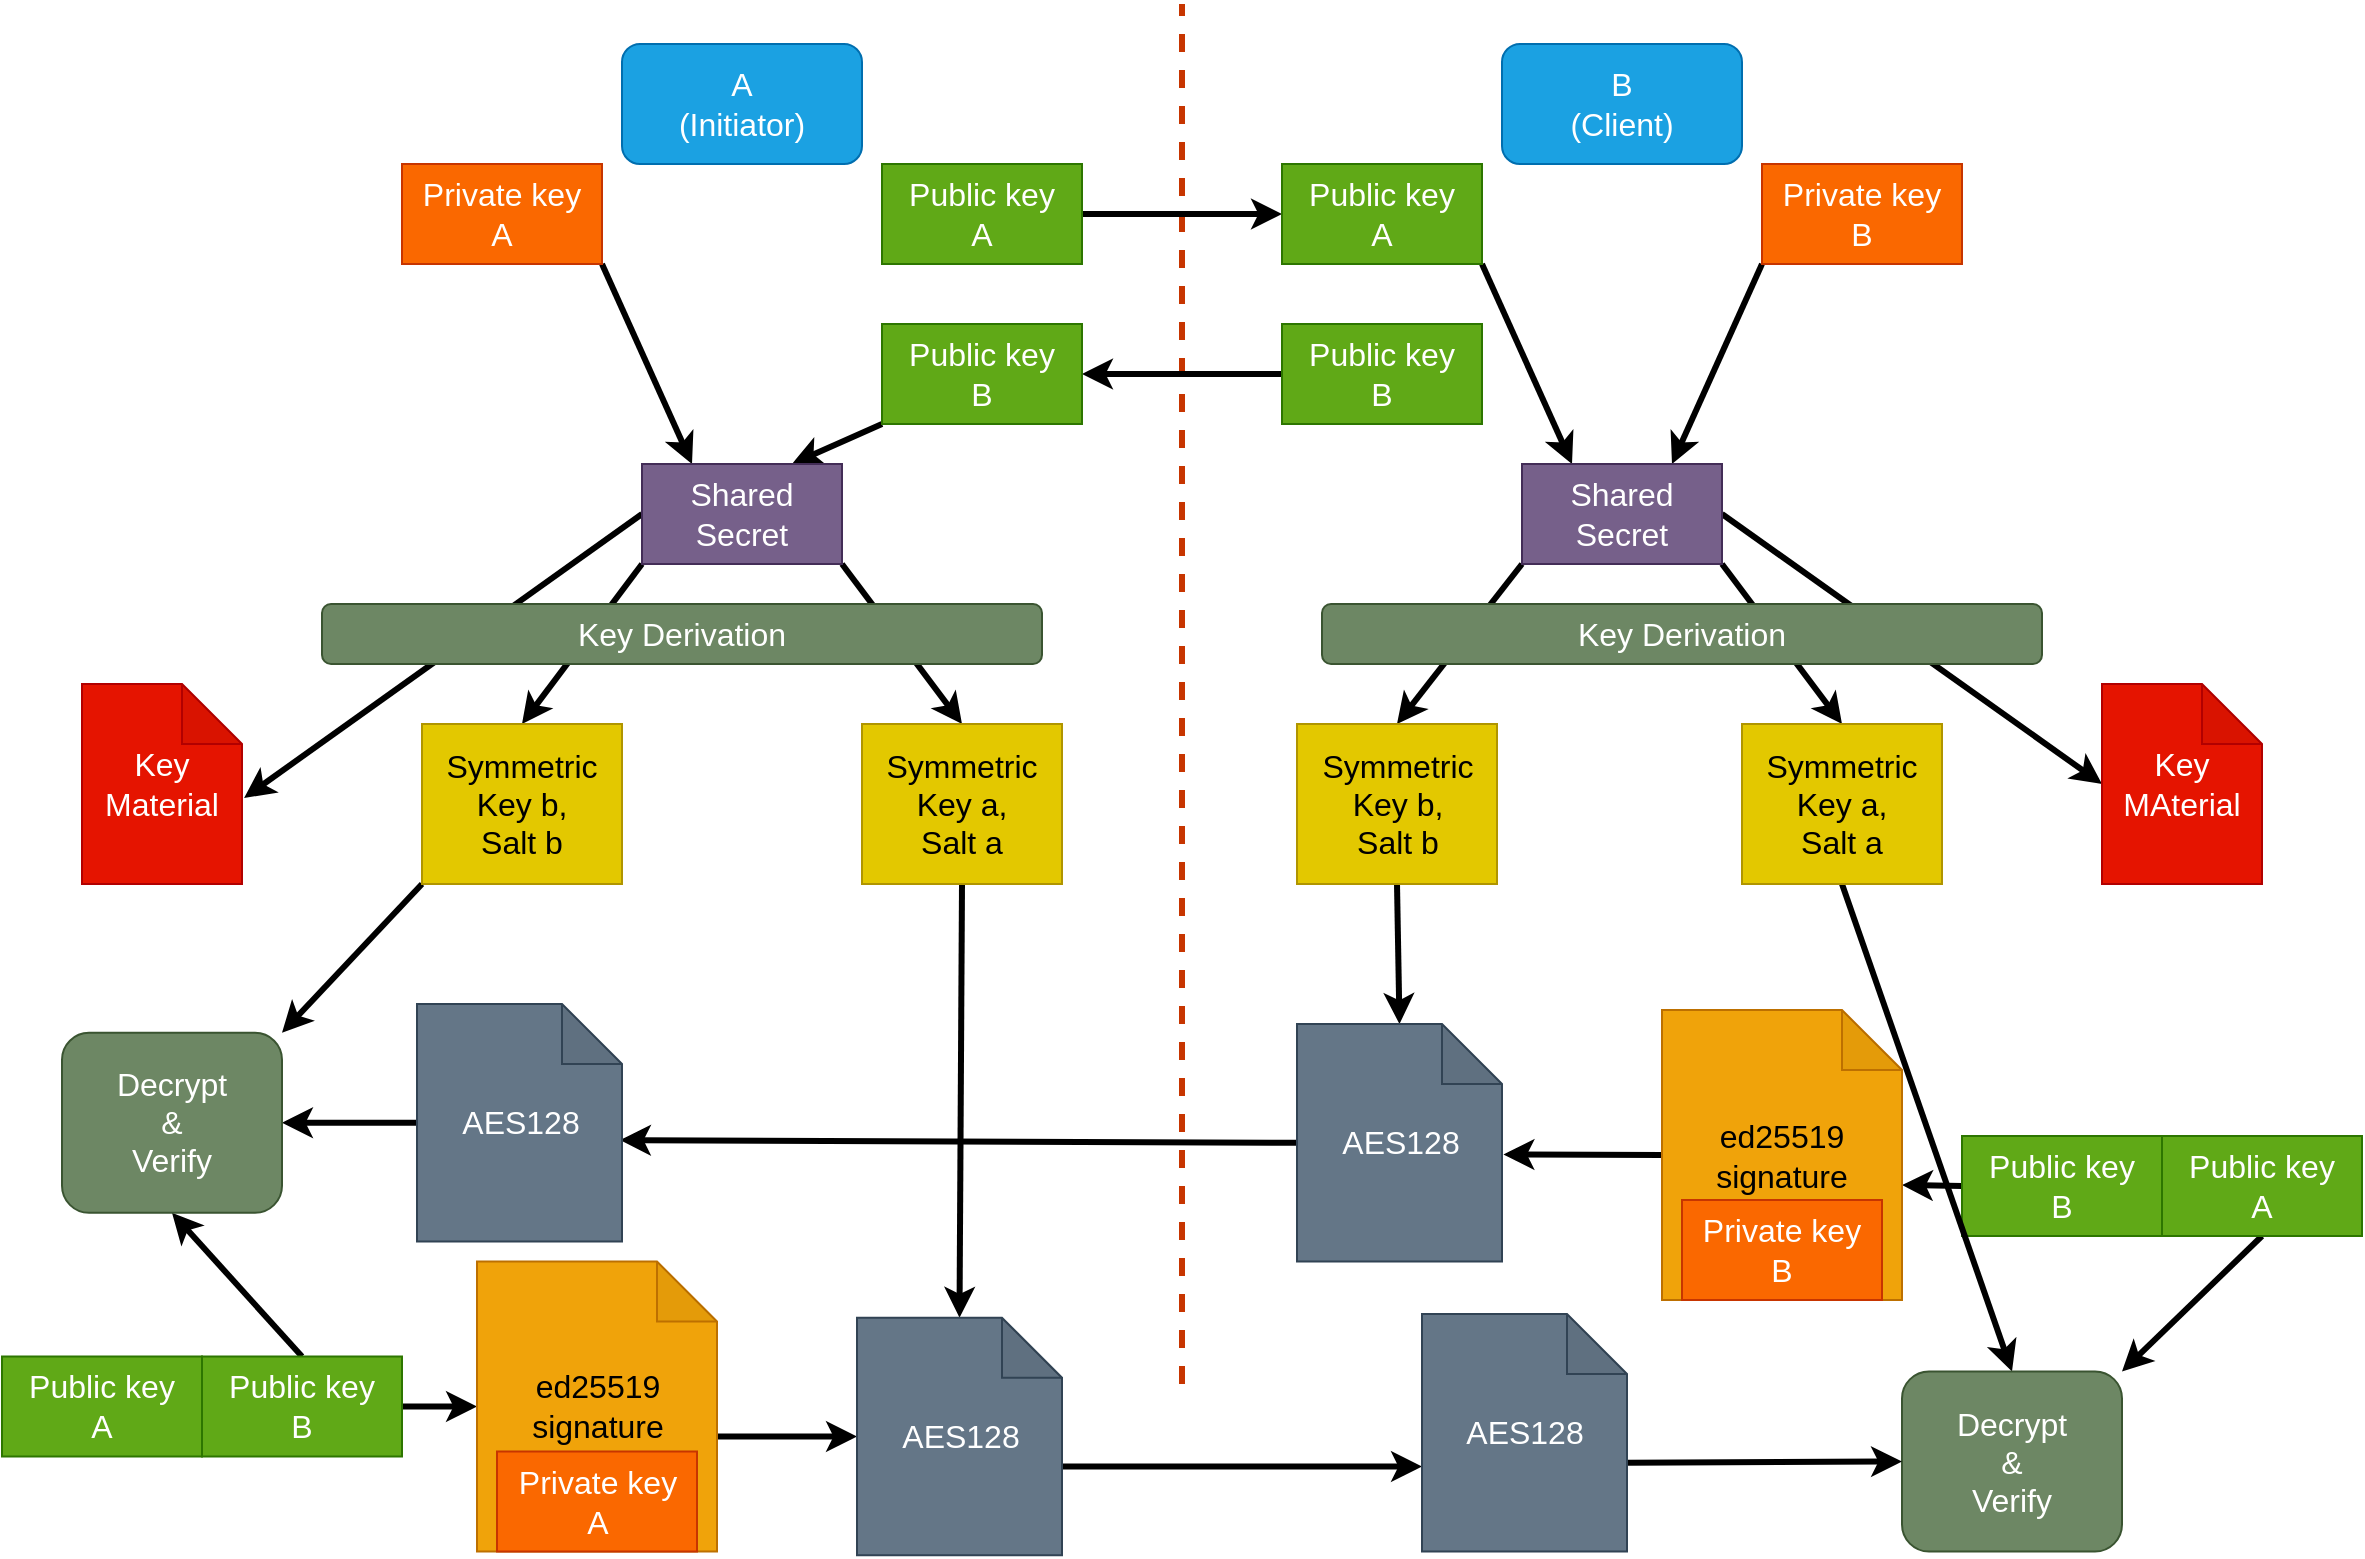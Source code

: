 <mxfile>
    <diagram id="pX6h5-MUW_hEPfTr5iVK" name="Page-1">
        <mxGraphModel dx="1212" dy="1298" grid="1" gridSize="10" guides="1" tooltips="1" connect="1" arrows="1" fold="1" page="1" pageScale="1" pageWidth="1600" pageHeight="900" math="0" shadow="0">
            <root>
                <mxCell id="0"/>
                <mxCell id="1" parent="0"/>
                <mxCell id="3" value="A&lt;br&gt;(Initiator)" style="rounded=1;whiteSpace=wrap;html=1;fontSize=16;fontColor=#ffffff;fillColor=#1ba1e2;strokeColor=#006EAF;" vertex="1" parent="1">
                    <mxGeometry x="480" y="100" width="120" height="60" as="geometry"/>
                </mxCell>
                <mxCell id="4" value="B&lt;br&gt;(Client)" style="rounded=1;whiteSpace=wrap;html=1;fontSize=16;fontColor=#ffffff;fillColor=#1ba1e2;strokeColor=#006EAF;" vertex="1" parent="1">
                    <mxGeometry x="920" y="100" width="120" height="60" as="geometry"/>
                </mxCell>
                <mxCell id="5" value="" style="endArrow=none;dashed=1;html=1;fontSize=16;fontColor=#000000;strokeWidth=3;fillColor=#fa6800;strokeColor=#C73500;" edge="1" parent="1">
                    <mxGeometry width="50" height="50" relative="1" as="geometry">
                        <mxPoint x="760" y="770" as="sourcePoint"/>
                        <mxPoint x="760" y="80" as="targetPoint"/>
                    </mxGeometry>
                </mxCell>
                <mxCell id="17" style="edgeStyle=none;html=1;exitX=1;exitY=0.5;exitDx=0;exitDy=0;entryX=0;entryY=0.5;entryDx=0;entryDy=0;strokeWidth=3;fontSize=16;fontColor=#FFFFFF;" edge="1" parent="1" source="8" target="14">
                    <mxGeometry relative="1" as="geometry"/>
                </mxCell>
                <mxCell id="8" value="Public key&lt;br&gt;A" style="rounded=0;whiteSpace=wrap;html=1;fontSize=16;fontColor=#ffffff;fillColor=#60a917;strokeColor=#2D7600;" vertex="1" parent="1">
                    <mxGeometry x="610" y="160" width="100" height="50" as="geometry"/>
                </mxCell>
                <mxCell id="25" style="edgeStyle=none;html=1;exitX=1;exitY=1;exitDx=0;exitDy=0;entryX=0.25;entryY=0;entryDx=0;entryDy=0;strokeWidth=3;fontSize=16;fontColor=#FFFFFF;" edge="1" parent="1" source="9" target="23">
                    <mxGeometry relative="1" as="geometry"/>
                </mxCell>
                <mxCell id="9" value="&lt;font color=&quot;#ffffff&quot;&gt;Private key&lt;br&gt;A&lt;br&gt;&lt;/font&gt;" style="rounded=0;whiteSpace=wrap;html=1;fontSize=16;fontColor=#000000;fillColor=#fa6800;strokeColor=#C73500;" vertex="1" parent="1">
                    <mxGeometry x="370" y="160" width="100" height="50" as="geometry"/>
                </mxCell>
                <mxCell id="16" style="edgeStyle=none;html=1;exitX=0;exitY=0.5;exitDx=0;exitDy=0;entryX=1;entryY=0.5;entryDx=0;entryDy=0;strokeWidth=3;fontSize=16;fontColor=#FFFFFF;" edge="1" parent="1" source="10" target="15">
                    <mxGeometry relative="1" as="geometry"/>
                </mxCell>
                <mxCell id="10" value="Public key&lt;br&gt;B" style="rounded=0;whiteSpace=wrap;html=1;fontSize=16;fontColor=#ffffff;fillColor=#60a917;strokeColor=#2D7600;" vertex="1" parent="1">
                    <mxGeometry x="810" y="240" width="100" height="50" as="geometry"/>
                </mxCell>
                <mxCell id="22" style="edgeStyle=none;html=1;exitX=0;exitY=1;exitDx=0;exitDy=0;entryX=0.75;entryY=0;entryDx=0;entryDy=0;strokeWidth=3;fontSize=16;fontColor=#FFFFFF;" edge="1" parent="1" source="11" target="20">
                    <mxGeometry relative="1" as="geometry"/>
                </mxCell>
                <mxCell id="11" value="&lt;font color=&quot;#ffffff&quot;&gt;Private key&lt;br&gt;B&lt;br&gt;&lt;/font&gt;" style="rounded=0;whiteSpace=wrap;html=1;fontSize=16;fontColor=#000000;fillColor=#fa6800;strokeColor=#C73500;" vertex="1" parent="1">
                    <mxGeometry x="1050" y="160" width="100" height="50" as="geometry"/>
                </mxCell>
                <mxCell id="21" style="edgeStyle=none;html=1;exitX=1;exitY=1;exitDx=0;exitDy=0;entryX=0.25;entryY=0;entryDx=0;entryDy=0;strokeWidth=3;fontSize=16;fontColor=#FFFFFF;" edge="1" parent="1" source="14" target="20">
                    <mxGeometry relative="1" as="geometry"/>
                </mxCell>
                <mxCell id="14" value="Public key&lt;br&gt;A" style="rounded=0;whiteSpace=wrap;html=1;fontSize=16;fontColor=#ffffff;fillColor=#60a917;strokeColor=#2D7600;" vertex="1" parent="1">
                    <mxGeometry x="810" y="160" width="100" height="50" as="geometry"/>
                </mxCell>
                <mxCell id="24" style="edgeStyle=none;html=1;exitX=0;exitY=1;exitDx=0;exitDy=0;entryX=0.75;entryY=0;entryDx=0;entryDy=0;strokeWidth=3;fontSize=16;fontColor=#FFFFFF;" edge="1" parent="1" source="15" target="23">
                    <mxGeometry relative="1" as="geometry"/>
                </mxCell>
                <mxCell id="15" value="Public key&lt;br&gt;B" style="rounded=0;whiteSpace=wrap;html=1;fontSize=16;fontColor=#ffffff;fillColor=#60a917;strokeColor=#2D7600;" vertex="1" parent="1">
                    <mxGeometry x="610" y="240" width="100" height="50" as="geometry"/>
                </mxCell>
                <mxCell id="34" style="edgeStyle=none;html=1;exitX=0;exitY=1;exitDx=0;exitDy=0;entryX=0.5;entryY=0;entryDx=0;entryDy=0;strokeWidth=3;fontSize=16;fontColor=#FFFFFF;" edge="1" parent="1" source="20" target="64">
                    <mxGeometry relative="1" as="geometry">
                        <mxPoint x="870" y="440" as="targetPoint"/>
                    </mxGeometry>
                </mxCell>
                <mxCell id="35" style="edgeStyle=none;html=1;exitX=1;exitY=1;exitDx=0;exitDy=0;entryX=0.5;entryY=0;entryDx=0;entryDy=0;strokeWidth=3;fontSize=16;fontColor=#FFFFFF;" edge="1" parent="1" source="20" target="65">
                    <mxGeometry relative="1" as="geometry">
                        <mxPoint x="1090" y="440" as="targetPoint"/>
                    </mxGeometry>
                </mxCell>
                <mxCell id="37" style="edgeStyle=none;html=1;exitX=1;exitY=0.5;exitDx=0;exitDy=0;entryX=0;entryY=0.5;entryDx=0;entryDy=0;strokeWidth=3;fontSize=16;fontColor=#FFFFFF;entryPerimeter=0;" edge="1" parent="1" source="20" target="39">
                    <mxGeometry relative="1" as="geometry">
                        <mxPoint x="1160" y="385" as="targetPoint"/>
                    </mxGeometry>
                </mxCell>
                <mxCell id="20" value="Shared&lt;br&gt;Secret" style="rounded=0;whiteSpace=wrap;html=1;fontSize=16;fontColor=#ffffff;fillColor=#76608a;strokeColor=#432D57;" vertex="1" parent="1">
                    <mxGeometry x="930" y="310" width="100" height="50" as="geometry"/>
                </mxCell>
                <mxCell id="29" style="edgeStyle=none;html=1;exitX=0;exitY=0.5;exitDx=0;exitDy=0;strokeWidth=3;fontSize=16;fontColor=#FFFFFF;entryX=1.013;entryY=0.57;entryDx=0;entryDy=0;entryPerimeter=0;" edge="1" parent="1" source="23" target="38">
                    <mxGeometry relative="1" as="geometry">
                        <mxPoint x="360" y="385" as="targetPoint"/>
                    </mxGeometry>
                </mxCell>
                <mxCell id="30" style="edgeStyle=none;html=1;exitX=0;exitY=1;exitDx=0;exitDy=0;entryX=0.5;entryY=0;entryDx=0;entryDy=0;strokeWidth=3;fontSize=16;fontColor=#FFFFFF;" edge="1" parent="1" source="23" target="27">
                    <mxGeometry relative="1" as="geometry"/>
                </mxCell>
                <mxCell id="31" style="edgeStyle=none;html=1;exitX=1;exitY=1;exitDx=0;exitDy=0;entryX=0.5;entryY=0;entryDx=0;entryDy=0;strokeWidth=3;fontSize=16;fontColor=#FFFFFF;" edge="1" parent="1" source="23" target="28">
                    <mxGeometry relative="1" as="geometry"/>
                </mxCell>
                <mxCell id="23" value="Shared&lt;br&gt;Secret" style="rounded=0;whiteSpace=wrap;html=1;fontSize=16;fontColor=#ffffff;fillColor=#76608a;strokeColor=#432D57;" vertex="1" parent="1">
                    <mxGeometry x="490" y="310" width="100" height="50" as="geometry"/>
                </mxCell>
                <mxCell id="91" style="edgeStyle=none;html=1;exitX=0;exitY=1;exitDx=0;exitDy=0;entryX=1;entryY=0;entryDx=0;entryDy=0;strokeWidth=3;fontSize=16;fontColor=#FFFFFF;" edge="1" parent="1" source="27" target="87">
                    <mxGeometry relative="1" as="geometry"/>
                </mxCell>
                <mxCell id="27" value="Symmetric&lt;br&gt;Key b,&lt;br&gt;Salt b" style="rounded=0;whiteSpace=wrap;html=1;fontSize=16;fontColor=#000000;fillColor=#e3c800;strokeColor=#B09500;" vertex="1" parent="1">
                    <mxGeometry x="380" y="440" width="100" height="80" as="geometry"/>
                </mxCell>
                <mxCell id="80" style="edgeStyle=none;html=1;exitX=0.5;exitY=1;exitDx=0;exitDy=0;entryX=0.5;entryY=0;entryDx=0;entryDy=0;entryPerimeter=0;strokeWidth=3;fontSize=16;fontColor=#FFFFFF;" edge="1" parent="1" source="28" target="76">
                    <mxGeometry relative="1" as="geometry"/>
                </mxCell>
                <mxCell id="28" value="Symmetric&lt;br&gt;Key a,&lt;br&gt;Salt a" style="rounded=0;whiteSpace=wrap;html=1;fontSize=16;fontColor=#000000;fillColor=#e3c800;strokeColor=#B09500;" vertex="1" parent="1">
                    <mxGeometry x="600" y="440" width="100" height="80" as="geometry"/>
                </mxCell>
                <mxCell id="38" value="Key&lt;br&gt;Material" style="shape=note;whiteSpace=wrap;html=1;backgroundOutline=1;darkOpacity=0.05;rounded=0;fontSize=16;fontColor=#ffffff;fillColor=#e51400;strokeColor=#B20000;" vertex="1" parent="1">
                    <mxGeometry x="210" y="420" width="80" height="100" as="geometry"/>
                </mxCell>
                <mxCell id="39" value="Key&lt;br&gt;MAterial" style="shape=note;whiteSpace=wrap;html=1;backgroundOutline=1;darkOpacity=0.05;rounded=0;fontSize=16;fontColor=#ffffff;fillColor=#e51400;strokeColor=#B20000;" vertex="1" parent="1">
                    <mxGeometry x="1220" y="420" width="80" height="100" as="geometry"/>
                </mxCell>
                <mxCell id="40" value="Key Derivation" style="rounded=1;whiteSpace=wrap;html=1;fontSize=16;fontColor=#ffffff;fillColor=#6d8764;strokeColor=#3A5431;" vertex="1" parent="1">
                    <mxGeometry x="330" y="380" width="360" height="30" as="geometry"/>
                </mxCell>
                <mxCell id="41" value="Key Derivation" style="rounded=1;whiteSpace=wrap;html=1;fontSize=16;fontColor=#ffffff;fillColor=#6d8764;strokeColor=#3A5431;" vertex="1" parent="1">
                    <mxGeometry x="830" y="380" width="360" height="30" as="geometry"/>
                </mxCell>
                <mxCell id="84" style="edgeStyle=none;html=1;exitX=0;exitY=0.5;exitDx=0;exitDy=0;entryX=0;entryY=0;entryDx=120;entryDy=87.5;entryPerimeter=0;strokeWidth=3;fontSize=16;fontColor=#FFFFFF;" edge="1" parent="1" source="45" target="60">
                    <mxGeometry relative="1" as="geometry"/>
                </mxCell>
                <mxCell id="45" value="Public key&lt;br&gt;B" style="rounded=0;whiteSpace=wrap;html=1;fontSize=16;fontColor=#ffffff;fillColor=#60a917;strokeColor=#2D7600;" vertex="1" parent="1">
                    <mxGeometry x="1150" y="646" width="100" height="50" as="geometry"/>
                </mxCell>
                <mxCell id="95" style="edgeStyle=none;html=1;exitX=0.5;exitY=1;exitDx=0;exitDy=0;entryX=1;entryY=0;entryDx=0;entryDy=0;strokeWidth=3;fontSize=16;fontColor=#FFFFFF;" edge="1" parent="1" source="46" target="88">
                    <mxGeometry relative="1" as="geometry"/>
                </mxCell>
                <mxCell id="46" value="Public key&lt;br&gt;A" style="rounded=0;whiteSpace=wrap;html=1;fontSize=16;fontColor=#ffffff;fillColor=#60a917;strokeColor=#2D7600;" vertex="1" parent="1">
                    <mxGeometry x="1250" y="646" width="100" height="50" as="geometry"/>
                </mxCell>
                <mxCell id="68" style="edgeStyle=none;html=1;exitX=0;exitY=0.5;exitDx=0;exitDy=0;exitPerimeter=0;entryX=1.007;entryY=0.549;entryDx=0;entryDy=0;entryPerimeter=0;strokeWidth=3;fontSize=16;fontColor=#FFFFFF;" edge="1" parent="1" source="60" target="66">
                    <mxGeometry relative="1" as="geometry"/>
                </mxCell>
                <mxCell id="60" value="ed25519&lt;br&gt;signature" style="shape=note;whiteSpace=wrap;html=1;backgroundOutline=1;darkOpacity=0.05;rounded=0;fontSize=16;fontColor=#000000;fillColor=#f0a30a;strokeColor=#BD7000;" vertex="1" parent="1">
                    <mxGeometry x="1000" y="583" width="120" height="145" as="geometry"/>
                </mxCell>
                <mxCell id="61" value="&lt;font color=&quot;#ffffff&quot;&gt;Private key&lt;br&gt;B&lt;br&gt;&lt;/font&gt;" style="rounded=0;whiteSpace=wrap;html=1;fontSize=16;fontColor=#000000;fillColor=#fa6800;strokeColor=#C73500;" vertex="1" parent="1">
                    <mxGeometry x="1010" y="678" width="100" height="50" as="geometry"/>
                </mxCell>
                <mxCell id="67" style="edgeStyle=none;html=1;exitX=0.5;exitY=1;exitDx=0;exitDy=0;entryX=0.5;entryY=0;entryDx=0;entryDy=0;entryPerimeter=0;strokeWidth=3;fontSize=16;fontColor=#FFFFFF;" edge="1" parent="1" source="64" target="66">
                    <mxGeometry relative="1" as="geometry"/>
                </mxCell>
                <mxCell id="64" value="Symmetric&lt;br&gt;Key b,&lt;br&gt;Salt b" style="rounded=0;whiteSpace=wrap;html=1;fontSize=16;fontColor=#000000;fillColor=#e3c800;strokeColor=#B09500;" vertex="1" parent="1">
                    <mxGeometry x="817.5" y="440" width="100" height="80" as="geometry"/>
                </mxCell>
                <mxCell id="96" style="edgeStyle=none;html=1;exitX=0.5;exitY=1;exitDx=0;exitDy=0;entryX=0.5;entryY=0;entryDx=0;entryDy=0;strokeWidth=3;fontSize=16;fontColor=#FFFFFF;" edge="1" parent="1" source="65" target="88">
                    <mxGeometry relative="1" as="geometry"/>
                </mxCell>
                <mxCell id="65" value="Symmetric&lt;br&gt;Key a,&lt;br&gt;Salt a" style="rounded=0;whiteSpace=wrap;html=1;fontSize=16;fontColor=#000000;fillColor=#e3c800;strokeColor=#B09500;" vertex="1" parent="1">
                    <mxGeometry x="1040" y="440" width="100" height="80" as="geometry"/>
                </mxCell>
                <mxCell id="81" style="edgeStyle=none;html=1;exitX=0;exitY=0.5;exitDx=0;exitDy=0;exitPerimeter=0;strokeWidth=3;fontSize=16;fontColor=#FFFFFF;entryX=0.99;entryY=0.573;entryDx=0;entryDy=0;entryPerimeter=0;" edge="1" parent="1" source="66" target="82">
                    <mxGeometry relative="1" as="geometry">
                        <mxPoint x="480" y="649.857" as="targetPoint"/>
                    </mxGeometry>
                </mxCell>
                <mxCell id="66" value="AES128" style="shape=note;whiteSpace=wrap;html=1;backgroundOutline=1;darkOpacity=0.05;rounded=0;fontSize=16;fontColor=#ffffff;fillColor=#647687;strokeColor=#314354;" vertex="1" parent="1">
                    <mxGeometry x="817.5" y="590" width="102.5" height="118.75" as="geometry"/>
                </mxCell>
                <mxCell id="83" style="edgeStyle=none;html=1;exitX=1;exitY=0.5;exitDx=0;exitDy=0;entryX=0;entryY=0.5;entryDx=0;entryDy=0;entryPerimeter=0;strokeWidth=3;fontSize=16;fontColor=#FFFFFF;" edge="1" parent="1" source="70" target="74">
                    <mxGeometry relative="1" as="geometry"/>
                </mxCell>
                <mxCell id="93" style="edgeStyle=none;html=1;exitX=0.5;exitY=0;exitDx=0;exitDy=0;entryX=0.5;entryY=1;entryDx=0;entryDy=0;strokeWidth=3;fontSize=16;fontColor=#FFFFFF;" edge="1" parent="1" source="70" target="87">
                    <mxGeometry relative="1" as="geometry"/>
                </mxCell>
                <mxCell id="70" value="Public key&lt;br&gt;B" style="rounded=0;whiteSpace=wrap;html=1;fontSize=16;fontColor=#ffffff;fillColor=#60a917;strokeColor=#2D7600;" vertex="1" parent="1">
                    <mxGeometry x="270" y="756.25" width="100" height="50" as="geometry"/>
                </mxCell>
                <mxCell id="72" value="Public key&lt;br&gt;A" style="rounded=0;whiteSpace=wrap;html=1;fontSize=16;fontColor=#ffffff;fillColor=#60a917;strokeColor=#2D7600;" vertex="1" parent="1">
                    <mxGeometry x="170" y="756.25" width="100" height="50" as="geometry"/>
                </mxCell>
                <mxCell id="79" style="edgeStyle=none;html=1;exitX=0;exitY=0;exitDx=120.0;exitDy=87.5;exitPerimeter=0;entryX=0;entryY=0.5;entryDx=0;entryDy=0;entryPerimeter=0;strokeWidth=3;fontSize=16;fontColor=#FFFFFF;" edge="1" parent="1" source="74" target="76">
                    <mxGeometry relative="1" as="geometry"/>
                </mxCell>
                <mxCell id="74" value="ed25519&lt;br&gt;signature" style="shape=note;whiteSpace=wrap;html=1;backgroundOutline=1;darkOpacity=0.05;rounded=0;fontSize=16;fontColor=#000000;fillColor=#f0a30a;strokeColor=#BD7000;" vertex="1" parent="1">
                    <mxGeometry x="407.5" y="708.75" width="120" height="145" as="geometry"/>
                </mxCell>
                <mxCell id="75" value="&lt;font color=&quot;#ffffff&quot;&gt;Private key&lt;br&gt;A&lt;br&gt;&lt;/font&gt;" style="rounded=0;whiteSpace=wrap;html=1;fontSize=16;fontColor=#000000;fillColor=#fa6800;strokeColor=#C73500;" vertex="1" parent="1">
                    <mxGeometry x="417.5" y="803.75" width="100" height="50" as="geometry"/>
                </mxCell>
                <mxCell id="89" style="edgeStyle=none;html=1;exitX=0;exitY=0;exitDx=102.5;exitDy=74.375;exitPerimeter=0;strokeWidth=3;fontSize=16;fontColor=#FFFFFF;" edge="1" parent="1" source="76">
                    <mxGeometry relative="1" as="geometry">
                        <mxPoint x="880" y="811.286" as="targetPoint"/>
                    </mxGeometry>
                </mxCell>
                <mxCell id="76" value="AES128" style="shape=note;whiteSpace=wrap;html=1;backgroundOutline=1;darkOpacity=0.05;rounded=0;fontSize=16;fontColor=#ffffff;fillColor=#647687;strokeColor=#314354;" vertex="1" parent="1">
                    <mxGeometry x="597.5" y="736.87" width="102.5" height="118.75" as="geometry"/>
                </mxCell>
                <mxCell id="92" style="edgeStyle=none;html=1;exitX=0;exitY=0.5;exitDx=0;exitDy=0;exitPerimeter=0;entryX=1;entryY=0.5;entryDx=0;entryDy=0;strokeWidth=3;fontSize=16;fontColor=#FFFFFF;" edge="1" parent="1" source="82" target="87">
                    <mxGeometry relative="1" as="geometry"/>
                </mxCell>
                <mxCell id="82" value="AES128" style="shape=note;whiteSpace=wrap;html=1;backgroundOutline=1;darkOpacity=0.05;rounded=0;fontSize=16;fontColor=#ffffff;fillColor=#647687;strokeColor=#314354;" vertex="1" parent="1">
                    <mxGeometry x="377.5" y="580" width="102.5" height="118.75" as="geometry"/>
                </mxCell>
                <mxCell id="87" value="Decrypt&lt;br&gt;&amp;amp;&lt;br&gt;Verify" style="rounded=1;whiteSpace=wrap;html=1;fontSize=16;fontColor=#ffffff;fillColor=#6d8764;strokeColor=#3A5431;" vertex="1" parent="1">
                    <mxGeometry x="200" y="594.38" width="110" height="90" as="geometry"/>
                </mxCell>
                <mxCell id="88" value="Decrypt&lt;br&gt;&amp;amp;&lt;br&gt;Verify" style="rounded=1;whiteSpace=wrap;html=1;fontSize=16;fontColor=#ffffff;fillColor=#6d8764;strokeColor=#3A5431;" vertex="1" parent="1">
                    <mxGeometry x="1120" y="763.75" width="110" height="90" as="geometry"/>
                </mxCell>
                <mxCell id="94" style="edgeStyle=none;html=1;exitX=0;exitY=0;exitDx=102.5;exitDy=74.375;exitPerimeter=0;entryX=0;entryY=0.5;entryDx=0;entryDy=0;strokeWidth=3;fontSize=16;fontColor=#FFFFFF;" edge="1" parent="1" source="90" target="88">
                    <mxGeometry relative="1" as="geometry"/>
                </mxCell>
                <mxCell id="90" value="AES128" style="shape=note;whiteSpace=wrap;html=1;backgroundOutline=1;darkOpacity=0.05;rounded=0;fontSize=16;fontColor=#ffffff;fillColor=#647687;strokeColor=#314354;" vertex="1" parent="1">
                    <mxGeometry x="880" y="735" width="102.5" height="118.75" as="geometry"/>
                </mxCell>
            </root>
        </mxGraphModel>
    </diagram>
</mxfile>